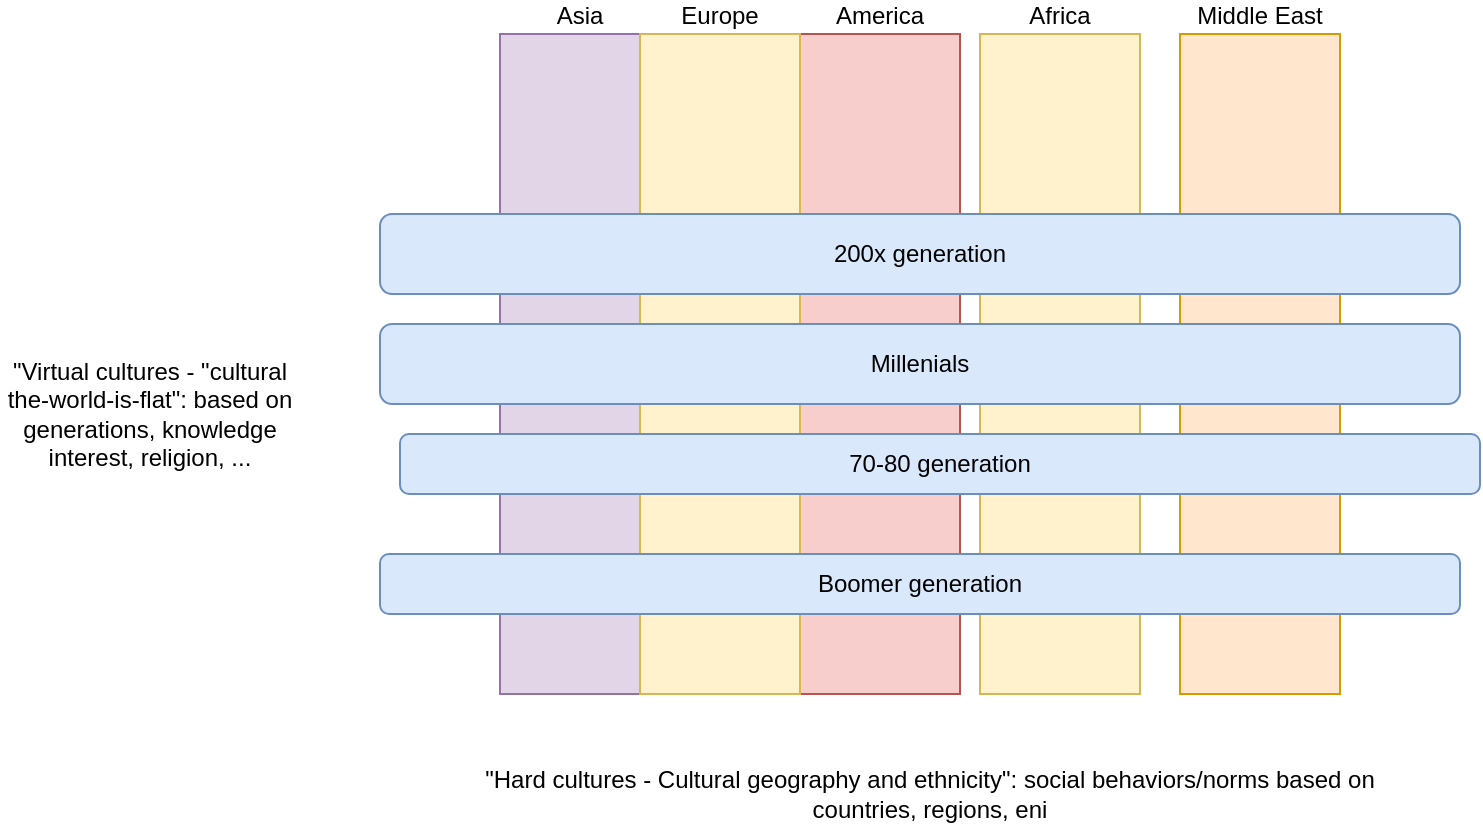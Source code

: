 <mxfile version="12.1.0" type="device" pages="1"><diagram id="P6cfpWz6oD48hNr19gIU" name="Page-1"><mxGraphModel dx="1422" dy="852" grid="1" gridSize="10" guides="1" tooltips="1" connect="1" arrows="1" fold="1" page="1" pageScale="1" pageWidth="850" pageHeight="1100" math="0" shadow="0"><root><mxCell id="0"/><mxCell id="1" parent="0"/><mxCell id="GJw1XZWSOpAiA4DaPv86-1" value="Asia" style="rounded=0;whiteSpace=wrap;html=1;fillColor=#e1d5e7;strokeColor=#9673a6;labelPosition=center;verticalLabelPosition=top;align=center;verticalAlign=bottom;" vertex="1" parent="1"><mxGeometry x="260" y="250" width="80" height="330" as="geometry"/></mxCell><mxCell id="GJw1XZWSOpAiA4DaPv86-2" value="America" style="rounded=0;whiteSpace=wrap;html=1;fillColor=#f8cecc;strokeColor=#b85450;labelPosition=center;verticalLabelPosition=top;align=center;verticalAlign=bottom;" vertex="1" parent="1"><mxGeometry x="410" y="250" width="80" height="330" as="geometry"/></mxCell><mxCell id="GJw1XZWSOpAiA4DaPv86-11" value="" style="edgeStyle=orthogonalEdgeStyle;rounded=0;orthogonalLoop=1;jettySize=auto;html=1;" edge="1" parent="1" source="GJw1XZWSOpAiA4DaPv86-3" target="GJw1XZWSOpAiA4DaPv86-10"><mxGeometry relative="1" as="geometry"/></mxCell><mxCell id="GJw1XZWSOpAiA4DaPv86-3" value="Africa" style="rounded=0;whiteSpace=wrap;html=1;fillColor=#fff2cc;strokeColor=#d6b656;labelPosition=center;verticalLabelPosition=top;align=center;verticalAlign=bottom;" vertex="1" parent="1"><mxGeometry x="500" y="250" width="80" height="330" as="geometry"/></mxCell><mxCell id="GJw1XZWSOpAiA4DaPv86-10" value="Europe" style="rounded=0;whiteSpace=wrap;html=1;fillColor=#fff2cc;strokeColor=#d6b656;labelPosition=center;verticalLabelPosition=top;align=center;verticalAlign=bottom;" vertex="1" parent="1"><mxGeometry x="330" y="250" width="80" height="330" as="geometry"/></mxCell><mxCell id="GJw1XZWSOpAiA4DaPv86-4" value="Middle East" style="rounded=0;whiteSpace=wrap;html=1;fillColor=#ffe6cc;strokeColor=#d79b00;labelPosition=center;verticalLabelPosition=top;align=center;verticalAlign=bottom;" vertex="1" parent="1"><mxGeometry x="600" y="250" width="80" height="330" as="geometry"/></mxCell><mxCell id="GJw1XZWSOpAiA4DaPv86-5" value="Boomer generation" style="rounded=1;whiteSpace=wrap;html=1;fillColor=#dae8fc;strokeColor=#6c8ebf;" vertex="1" parent="1"><mxGeometry x="200" y="510" width="540" height="30" as="geometry"/></mxCell><mxCell id="GJw1XZWSOpAiA4DaPv86-6" value="70-80 generation" style="rounded=1;whiteSpace=wrap;html=1;fillColor=#dae8fc;strokeColor=#6c8ebf;" vertex="1" parent="1"><mxGeometry x="210" y="450" width="540" height="30" as="geometry"/></mxCell><mxCell id="GJw1XZWSOpAiA4DaPv86-7" value="Millenials" style="rounded=1;whiteSpace=wrap;html=1;fillColor=#dae8fc;strokeColor=#6c8ebf;" vertex="1" parent="1"><mxGeometry x="200" y="395" width="540" height="40" as="geometry"/></mxCell><mxCell id="GJw1XZWSOpAiA4DaPv86-8" value="&quot;Hard cultures - Cultural geography and ethnicity&quot;: social behaviors/norms based on countries, regions, eni" style="text;html=1;strokeColor=none;fillColor=none;align=center;verticalAlign=middle;whiteSpace=wrap;rounded=0;" vertex="1" parent="1"><mxGeometry x="250" y="620" width="450" height="20" as="geometry"/></mxCell><mxCell id="GJw1XZWSOpAiA4DaPv86-9" value="&quot;Virtual cultures - &quot;cultural the-world-is-flat&quot;: based on generations, knowledge interest, religion, ..." style="text;html=1;strokeColor=none;fillColor=none;align=center;verticalAlign=middle;whiteSpace=wrap;rounded=0;" vertex="1" parent="1"><mxGeometry x="10" y="430" width="150" height="20" as="geometry"/></mxCell><mxCell id="GJw1XZWSOpAiA4DaPv86-12" value="200x generation" style="rounded=1;whiteSpace=wrap;html=1;fillColor=#dae8fc;strokeColor=#6c8ebf;" vertex="1" parent="1"><mxGeometry x="200" y="340" width="540" height="40" as="geometry"/></mxCell></root></mxGraphModel></diagram></mxfile>
